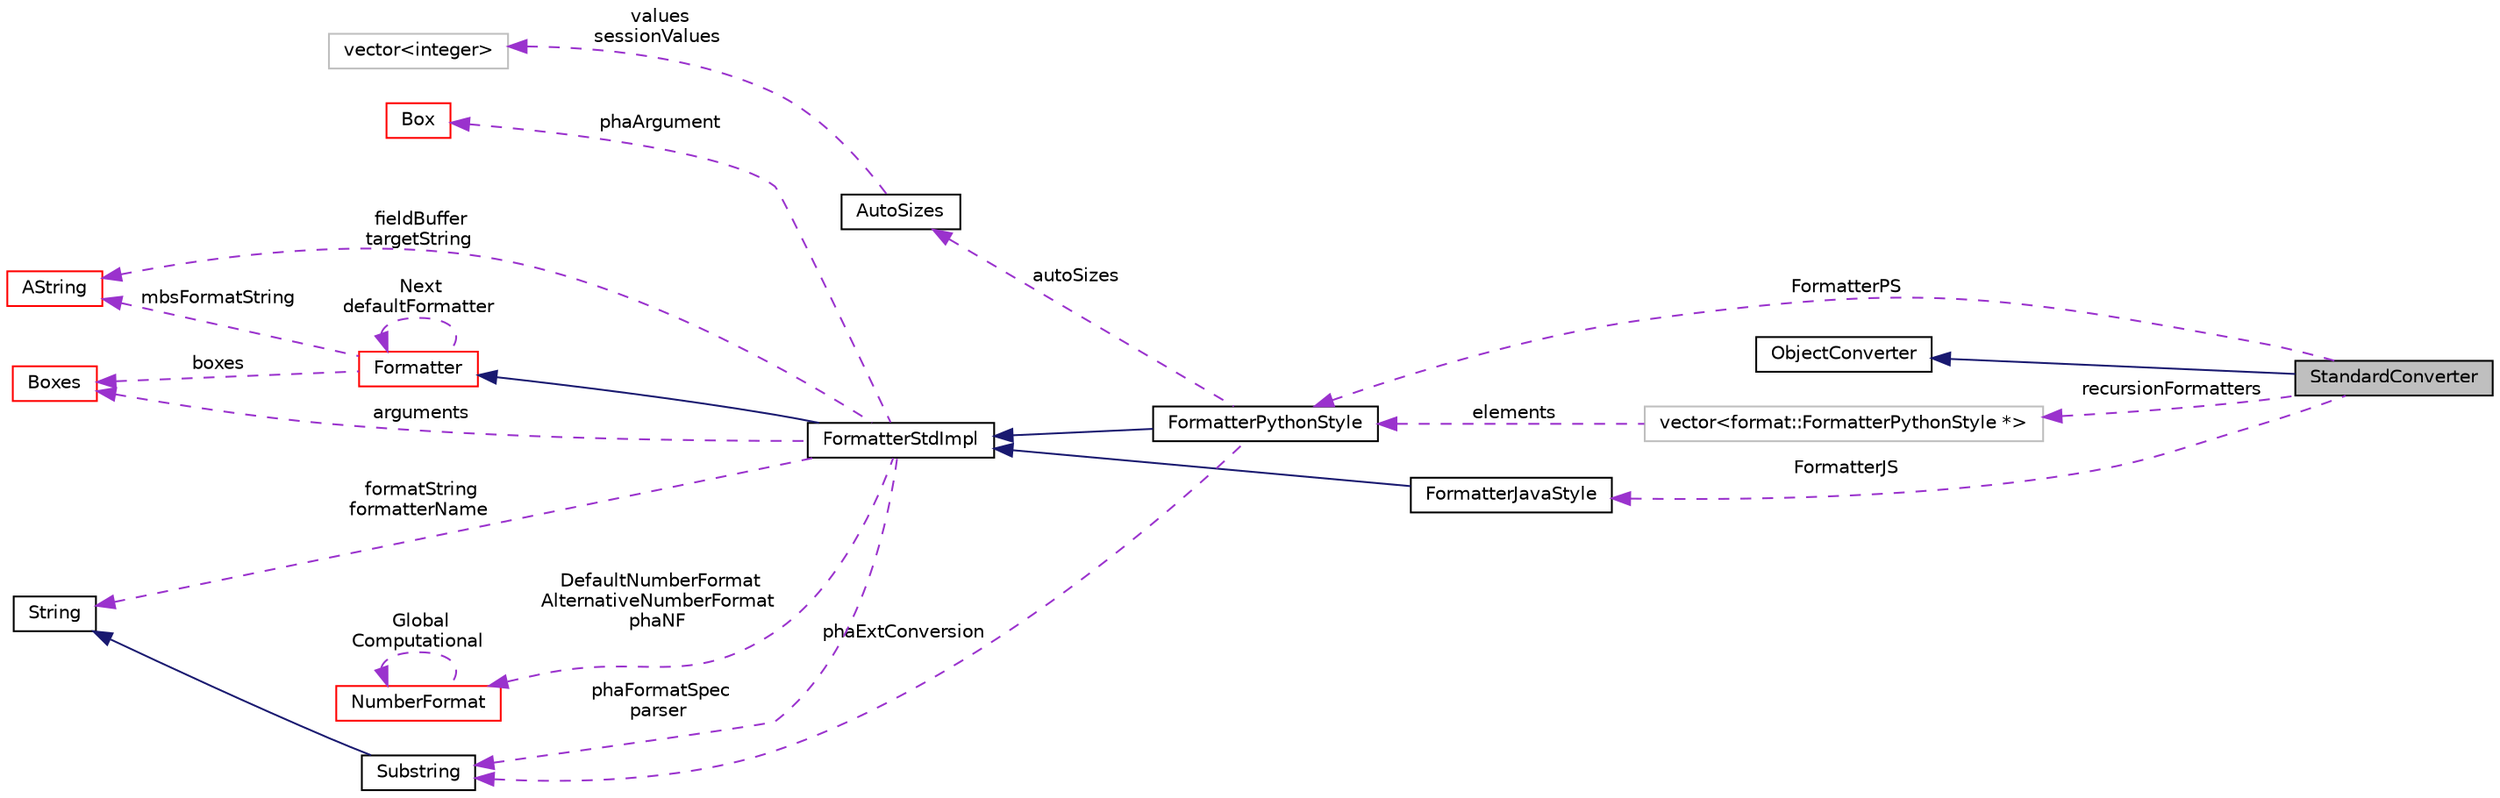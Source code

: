 digraph "StandardConverter"
{
  edge [fontname="Helvetica",fontsize="10",labelfontname="Helvetica",labelfontsize="10"];
  node [fontname="Helvetica",fontsize="10",shape=record];
  rankdir="LR";
  Node2 [label="StandardConverter",height=0.2,width=0.4,color="black", fillcolor="grey75", style="filled", fontcolor="black"];
  Node25 [label="vector\<integer\>",height=0.2,width=0.4,color="grey75", fillcolor="white", style="filled"];
  Node27 [label="vector\<format::FormatterPythonStyle *\>",height=0.2,width=0.4,color="grey75", fillcolor="white", style="filled"];
  Node3 -> Node2 [dir="back",color="midnightblue",fontsize="10",style="solid",fontname="Helvetica"];
  Node4 -> Node2 [dir="back",color="darkorchid3",fontsize="10",style="dashed",label=" FormatterPS" ,fontname="Helvetica"];
  Node4 -> Node27 [dir="back",color="darkorchid3",fontsize="10",style="dashed",label=" elements" ,fontname="Helvetica"];
  Node5 -> Node4 [dir="back",color="midnightblue",fontsize="10",style="solid",fontname="Helvetica"];
  Node5 -> Node26 [dir="back",color="midnightblue",fontsize="10",style="solid",fontname="Helvetica"];
  Node6 -> Node5 [dir="back",color="midnightblue",fontsize="10",style="solid",fontname="Helvetica"];
  Node6 -> Node6 [dir="back",color="darkorchid3",fontsize="10",style="dashed",label=" Next\ndefaultFormatter" ,fontname="Helvetica"];
  Node7 -> Node5 [dir="back",color="darkorchid3",fontsize="10",style="dashed",label=" fieldBuffer\ntargetString" ,fontname="Helvetica"];
  Node7 -> Node6 [dir="back",color="darkorchid3",fontsize="10",style="dashed",label=" mbsFormatString" ,fontname="Helvetica"];
  Node9 -> Node5 [dir="back",color="darkorchid3",fontsize="10",style="dashed",label=" formatString\nformatterName" ,fontname="Helvetica"];
  Node9 -> Node20 [dir="back",color="midnightblue",fontsize="10",style="solid",fontname="Helvetica"];
  Node16 -> Node5 [dir="back",color="darkorchid3",fontsize="10",style="dashed",label=" arguments" ,fontname="Helvetica"];
  Node16 -> Node6 [dir="back",color="darkorchid3",fontsize="10",style="dashed",label=" boxes" ,fontname="Helvetica"];
  Node19 -> Node5 [dir="back",color="darkorchid3",fontsize="10",style="dashed",label=" DefaultNumberFormat\nAlternativeNumberFormat\nphaNF" ,fontname="Helvetica"];
  Node19 -> Node19 [dir="back",color="darkorchid3",fontsize="10",style="dashed",label=" Global\nComputational" ,fontname="Helvetica"];
  Node20 -> Node4 [dir="back",color="darkorchid3",fontsize="10",style="dashed",label=" phaExtConversion" ,fontname="Helvetica"];
  Node20 -> Node5 [dir="back",color="darkorchid3",fontsize="10",style="dashed",label=" phaFormatSpec\nparser" ,fontname="Helvetica"];
  Node21 -> Node5 [dir="back",color="darkorchid3",fontsize="10",style="dashed",label=" phaArgument" ,fontname="Helvetica"];
  Node24 -> Node4 [dir="back",color="darkorchid3",fontsize="10",style="dashed",label=" autoSizes" ,fontname="Helvetica"];
  Node25 -> Node24 [dir="back",color="darkorchid3",fontsize="10",style="dashed",label=" values\nsessionValues" ,fontname="Helvetica"];
  Node26 -> Node2 [dir="back",color="darkorchid3",fontsize="10",style="dashed",label=" FormatterJS" ,fontname="Helvetica"];
  Node27 -> Node2 [dir="back",color="darkorchid3",fontsize="10",style="dashed",label=" recursionFormatters" ,fontname="Helvetica"];
  Node3 [label="ObjectConverter",height=0.2,width=0.4,color="black", fillcolor="white", style="filled",URL="$classaworx_1_1lox_1_1core_1_1textlogger_1_1ObjectConverter.html"];
  Node4 [label="FormatterPythonStyle",height=0.2,width=0.4,color="black", fillcolor="white", style="filled",URL="$classaworx_1_1lib_1_1strings_1_1format_1_1FormatterPythonStyle.html"];
  Node5 [label="FormatterStdImpl",height=0.2,width=0.4,color="black", fillcolor="white", style="filled",URL="$classaworx_1_1lib_1_1strings_1_1format_1_1FormatterStdImpl.html"];
  Node6 [label="Formatter",height=0.2,width=0.4,color="red", fillcolor="white", style="filled",URL="$classaworx_1_1lib_1_1strings_1_1format_1_1Formatter.html",tooltip="[DOX_ALIB_ENUM_META_DATA_SPECIFCATION_using_enum] "];
  Node7 [label="AString",height=0.2,width=0.4,color="red", fillcolor="white", style="filled",URL="$classaworx_1_1lib_1_1strings_1_1AString.html"];
  Node16 [label="Boxes",height=0.2,width=0.4,color="red", fillcolor="white", style="filled",URL="$classaworx_1_1lib_1_1boxing_1_1Boxes.html"];
  Node19 [label="NumberFormat",height=0.2,width=0.4,color="red", fillcolor="white", style="filled",URL="$classaworx_1_1lib_1_1strings_1_1NumberFormat.html"];
  Node9 [label="String",height=0.2,width=0.4,color="black", fillcolor="white", style="filled",URL="$classaworx_1_1lib_1_1strings_1_1String.html"];
  Node20 [label="Substring",height=0.2,width=0.4,color="black", fillcolor="white", style="filled",URL="$classaworx_1_1lib_1_1strings_1_1Substring.html"];
  Node21 [label="Box",height=0.2,width=0.4,color="red", fillcolor="white", style="filled",URL="$classaworx_1_1lib_1_1boxing_1_1Box.html"];
  Node24 [label="AutoSizes",height=0.2,width=0.4,color="black", fillcolor="white", style="filled",URL="$classaworx_1_1lib_1_1strings_1_1util_1_1AutoSizes.html"];
  Node26 [label="FormatterJavaStyle",height=0.2,width=0.4,color="black", fillcolor="white", style="filled",URL="$classaworx_1_1lib_1_1strings_1_1format_1_1FormatterJavaStyle.html"];
}

